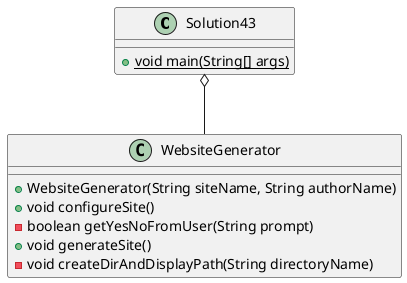@startuml
'https://plantuml.com/class-diagram

class Solution43
{
    +{static} void main(String[] args)
}

class WebsiteGenerator
{
    +WebsiteGenerator(String siteName, String authorName)
    +void configureSite()
    -boolean getYesNoFromUser(String prompt)
    +void generateSite()
    -void createDirAndDisplayPath(String directoryName)
}

Solution43 o-- WebsiteGenerator

@enduml